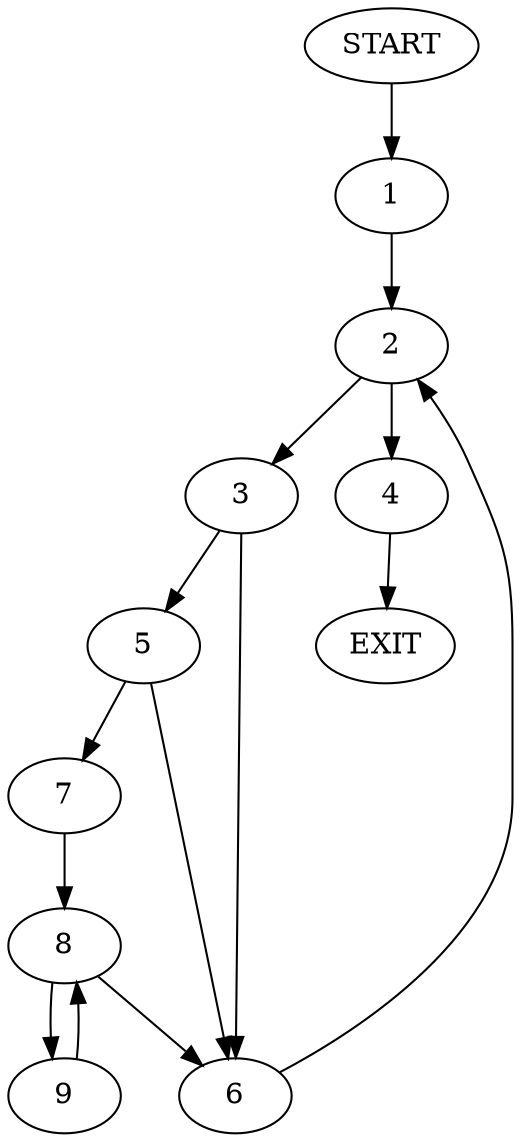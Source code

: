 digraph {
0 [label="START"]
10 [label="EXIT"]
0 -> 1
1 -> 2
2 -> 3
2 -> 4
3 -> 5
3 -> 6
4 -> 10
6 -> 2
5 -> 7
5 -> 6
7 -> 8
8 -> 6
8 -> 9
9 -> 8
}
